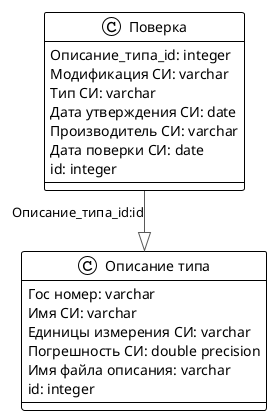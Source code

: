 @startuml

!theme plain
top to bottom direction
skinparam linetype ortho

class "Описание типа" {
   Гос номер: varchar
   Имя СИ: varchar
   Единицы измерения СИ: varchar
   Погрешность СИ: double precision
   Имя файла описания: varchar
   id: integer
}
class Поверка {
   Описание_типа_id: integer
   Модификация СИ: varchar
   Тип СИ: varchar
   Дата утверждения СИ: date
   Производитель СИ: varchar
   Дата поверки СИ: date
   id: integer
}

Поверка      -[#595959,plain]-^  "Описание типа" : "Описание_типа_id:id"
@enduml
